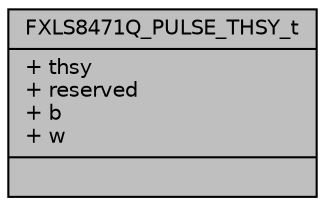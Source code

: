 digraph "FXLS8471Q_PULSE_THSY_t"
{
  edge [fontname="Helvetica",fontsize="10",labelfontname="Helvetica",labelfontsize="10"];
  node [fontname="Helvetica",fontsize="10",shape=record];
  Node1 [label="{FXLS8471Q_PULSE_THSY_t\n|+ thsy\l+ reserved\l+ b\l+ w\l|}",height=0.2,width=0.4,color="black", fillcolor="grey75", style="filled", fontcolor="black"];
}
